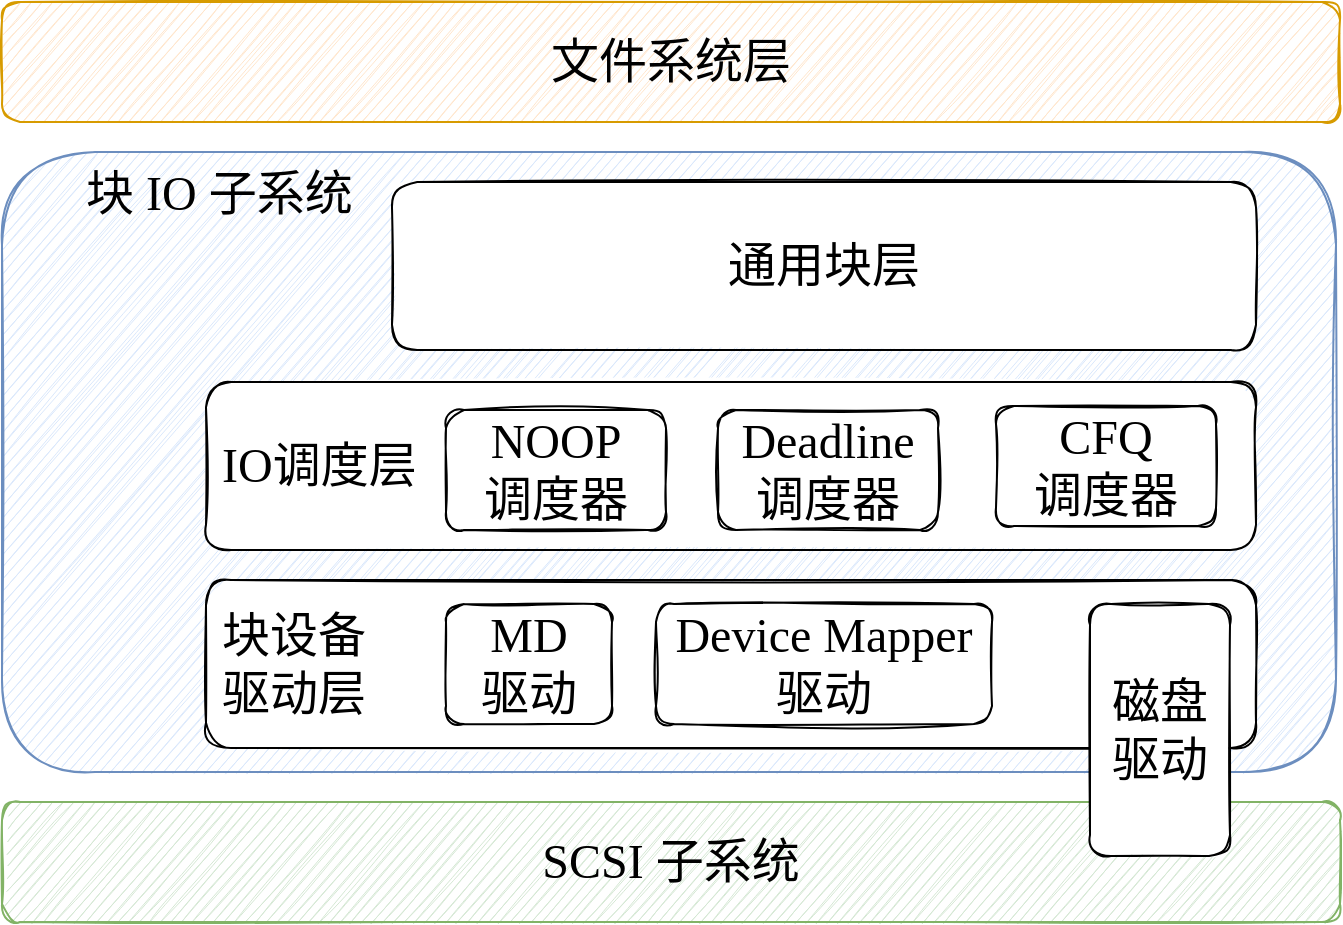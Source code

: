 <mxfile version="17.4.0" type="device" pages="6"><diagram id="a-3FOhIeIuPL3O1pRB58" name="块IO子系统概述"><mxGraphModel dx="1422" dy="762" grid="0" gridSize="10" guides="1" tooltips="1" connect="1" arrows="1" fold="1" page="0" pageScale="1" pageWidth="827" pageHeight="1169" math="0" shadow="0"><root><mxCell id="0"/><mxCell id="1" parent="0"/><mxCell id="Y_0hYMPTzA5I6xZwH_2F-3" value="&lt;blockquote style=&quot;margin: 0 0 0 40px ; border: none ; padding: 0px&quot;&gt;&lt;font style=&quot;font-size: 24px&quot;&gt;块 IO 子系统&lt;/font&gt;&lt;/blockquote&gt;" style="rounded=1;whiteSpace=wrap;html=1;align=left;sketch=1;verticalAlign=top;fontStyle=0;fillColor=#dae8fc;strokeColor=#6c8ebf;fontFamily=Comic Sans MS;" parent="1" vertex="1"><mxGeometry x="155" y="171" width="667" height="310" as="geometry"/></mxCell><mxCell id="Y_0hYMPTzA5I6xZwH_2F-16" value="&lt;font style=&quot;font-size: 24px&quot;&gt;SCSI 子系统&lt;/font&gt;" style="rounded=1;whiteSpace=wrap;html=1;glass=0;shadow=0;sketch=1;fillColor=#d5e8d4;strokeColor=#82b366;fontFamily=Comic Sans MS;" parent="1" vertex="1"><mxGeometry x="155" y="496" width="669" height="60" as="geometry"/></mxCell><mxCell id="Y_0hYMPTzA5I6xZwH_2F-15" value="&lt;font style=&quot;font-size: 24px&quot;&gt;&amp;nbsp;块设备&amp;nbsp; &amp;nbsp; &amp;nbsp; &amp;nbsp; &amp;nbsp; &amp;nbsp; &amp;nbsp; &amp;nbsp; &amp;nbsp; &amp;nbsp; &amp;nbsp; &amp;nbsp; &amp;nbsp; &amp;nbsp; &amp;nbsp; &amp;nbsp; &amp;nbsp; &amp;nbsp; &amp;nbsp; &amp;nbsp; &amp;nbsp; &amp;nbsp; &amp;nbsp;....&lt;br&gt;&amp;nbsp;驱动层&amp;nbsp; &amp;nbsp; &amp;nbsp; &amp;nbsp; &amp;nbsp; &amp;nbsp; &amp;nbsp; &amp;nbsp; &amp;nbsp; &amp;nbsp; &amp;nbsp; &amp;nbsp; &amp;nbsp; &amp;nbsp; &amp;nbsp; &amp;nbsp; &amp;nbsp; &amp;nbsp; &amp;nbsp; &amp;nbsp; &amp;nbsp; &amp;nbsp; &amp;nbsp;&lt;/font&gt;" style="rounded=1;whiteSpace=wrap;html=1;align=left;sketch=1;fontFamily=Comic Sans MS;" parent="1" vertex="1"><mxGeometry x="257" y="385" width="525" height="84" as="geometry"/></mxCell><mxCell id="Y_0hYMPTzA5I6xZwH_2F-13" value="&lt;font style=&quot;font-size: 24px&quot;&gt;&amp;nbsp;IO调度层&lt;/font&gt;" style="rounded=1;whiteSpace=wrap;html=1;align=left;sketch=1;fontFamily=Comic Sans MS;" parent="1" vertex="1"><mxGeometry x="257" y="286" width="525" height="84" as="geometry"/></mxCell><mxCell id="Y_0hYMPTzA5I6xZwH_2F-1" value="&lt;font style=&quot;font-size: 24px&quot;&gt;文件系统层&lt;/font&gt;" style="rounded=1;whiteSpace=wrap;html=1;glass=0;shadow=0;sketch=1;fillColor=#ffe6cc;strokeColor=#d79b00;fontFamily=Comic Sans MS;" parent="1" vertex="1"><mxGeometry x="155" y="96" width="669" height="60" as="geometry"/></mxCell><mxCell id="Y_0hYMPTzA5I6xZwH_2F-4" value="&lt;font style=&quot;font-size: 24px&quot;&gt;通用块层&lt;/font&gt;" style="rounded=1;whiteSpace=wrap;html=1;sketch=1;fontFamily=Comic Sans MS;" parent="1" vertex="1"><mxGeometry x="350" y="186" width="432" height="84" as="geometry"/></mxCell><mxCell id="Y_0hYMPTzA5I6xZwH_2F-5" value="&lt;font style=&quot;font-size: 24px&quot;&gt;NOOP&lt;br&gt;调度器&lt;/font&gt;" style="rounded=1;whiteSpace=wrap;html=1;sketch=1;fontFamily=Comic Sans MS;" parent="1" vertex="1"><mxGeometry x="377" y="300" width="110" height="60" as="geometry"/></mxCell><mxCell id="Y_0hYMPTzA5I6xZwH_2F-6" value="&lt;font style=&quot;font-size: 24px&quot;&gt;Deadline&lt;br&gt;调度器&lt;/font&gt;" style="rounded=1;whiteSpace=wrap;html=1;sketch=1;fontFamily=Comic Sans MS;" parent="1" vertex="1"><mxGeometry x="513" y="300" width="110" height="60" as="geometry"/></mxCell><mxCell id="Y_0hYMPTzA5I6xZwH_2F-7" value="&lt;font style=&quot;font-size: 24px&quot;&gt;CFQ&lt;br&gt;调度器&lt;/font&gt;" style="rounded=1;whiteSpace=wrap;html=1;sketch=1;fontFamily=Comic Sans MS;" parent="1" vertex="1"><mxGeometry x="652" y="298" width="110" height="60" as="geometry"/></mxCell><mxCell id="Y_0hYMPTzA5I6xZwH_2F-9" value="&lt;span style=&quot;font-size: 24px&quot;&gt;MD&lt;br&gt;驱动&lt;/span&gt;" style="rounded=1;whiteSpace=wrap;html=1;sketch=1;fontFamily=Comic Sans MS;" parent="1" vertex="1"><mxGeometry x="377" y="397" width="83" height="60" as="geometry"/></mxCell><mxCell id="Y_0hYMPTzA5I6xZwH_2F-10" value="&lt;span style=&quot;font-size: 24px&quot;&gt;Device Mapper&lt;br&gt;驱动&lt;/span&gt;" style="rounded=1;whiteSpace=wrap;html=1;sketch=1;fontFamily=Comic Sans MS;" parent="1" vertex="1"><mxGeometry x="482" y="397" width="168" height="60" as="geometry"/></mxCell><mxCell id="Y_0hYMPTzA5I6xZwH_2F-11" value="&lt;span style=&quot;font-size: 24px&quot;&gt;磁盘驱动&lt;/span&gt;" style="rounded=1;whiteSpace=wrap;html=1;sketch=1;fontFamily=Comic Sans MS;" parent="1" vertex="1"><mxGeometry x="699" y="397" width="70" height="126" as="geometry"/></mxCell></root></mxGraphModel></diagram><diagram id="95DtvpNUQ9XSdci2A0Yo" name="gendisk"><mxGraphModel dx="1381" dy="526" grid="0" gridSize="10" guides="1" tooltips="1" connect="1" arrows="1" fold="1" page="0" pageScale="1" pageWidth="827" pageHeight="1169" math="0" shadow="0"><root><mxCell id="zE3LVll3SxW0d_uR_gg5-0"/><mxCell id="zE3LVll3SxW0d_uR_gg5-1" parent="zE3LVll3SxW0d_uR_gg5-0"/><mxCell id="zE3LVll3SxW0d_uR_gg5-2" value="磁盘类设备描述符" style="rounded=1;whiteSpace=wrap;html=1;shadow=0;glass=0;sketch=1;fontFamily=Comic Sans MS;fontSize=24;" parent="zE3LVll3SxW0d_uR_gg5-1" vertex="1"><mxGeometry x="-105" y="94" width="223" height="70" as="geometry"/></mxCell><mxCell id="zE3LVll3SxW0d_uR_gg5-3" value="gendisk" style="rounded=1;whiteSpace=wrap;html=1;shadow=0;glass=0;sketch=1;fontFamily=Comic Sans MS;fontSize=24;" parent="zE3LVll3SxW0d_uR_gg5-1" vertex="1"><mxGeometry x="-105" y="264" width="223" height="70" as="geometry"/></mxCell><mxCell id="zE3LVll3SxW0d_uR_gg5-4" value="request_queue" style="rounded=1;whiteSpace=wrap;html=1;shadow=0;glass=0;sketch=1;fontFamily=Comic Sans MS;fontSize=24;" parent="zE3LVll3SxW0d_uR_gg5-1" vertex="1"><mxGeometry x="375" y="179" width="223" height="70" as="geometry"/></mxCell><mxCell id="zE3LVll3SxW0d_uR_gg5-5" value="" style="endArrow=classic;html=1;rounded=0;sketch=1;fontFamily=Comic Sans MS;fontSize=24;entryX=0.75;entryY=1;entryDx=0;entryDy=0;exitX=0.75;exitY=0;exitDx=0;exitDy=0;" parent="zE3LVll3SxW0d_uR_gg5-1" source="zE3LVll3SxW0d_uR_gg5-3" target="zE3LVll3SxW0d_uR_gg5-2" edge="1"><mxGeometry width="50" height="50" relative="1" as="geometry"><mxPoint x="-162" y="248" as="sourcePoint"/><mxPoint x="-112" y="198" as="targetPoint"/></mxGeometry></mxCell><mxCell id="zE3LVll3SxW0d_uR_gg5-6" value="private_data" style="edgeLabel;html=1;align=center;verticalAlign=middle;resizable=0;points=[];fontSize=24;fontFamily=Comic Sans MS;" parent="zE3LVll3SxW0d_uR_gg5-5" vertex="1" connectable="0"><mxGeometry x="-0.204" y="1" relative="1" as="geometry"><mxPoint x="4" y="-10" as="offset"/></mxGeometry></mxCell><mxCell id="zE3LVll3SxW0d_uR_gg5-7" value="" style="endArrow=classic;html=1;rounded=0;sketch=1;fontFamily=Comic Sans MS;fontSize=24;entryX=0.25;entryY=0;entryDx=0;entryDy=0;exitX=0.25;exitY=1;exitDx=0;exitDy=0;" parent="zE3LVll3SxW0d_uR_gg5-1" source="zE3LVll3SxW0d_uR_gg5-2" target="zE3LVll3SxW0d_uR_gg5-3" edge="1"><mxGeometry width="50" height="50" relative="1" as="geometry"><mxPoint x="-205" y="264" as="sourcePoint"/><mxPoint x="-155" y="214" as="targetPoint"/></mxGeometry></mxCell><mxCell id="zE3LVll3SxW0d_uR_gg5-8" value="disk" style="edgeLabel;html=1;align=center;verticalAlign=middle;resizable=0;points=[];fontSize=24;fontFamily=Comic Sans MS;" parent="zE3LVll3SxW0d_uR_gg5-7" vertex="1" connectable="0"><mxGeometry x="-0.227" y="3" relative="1" as="geometry"><mxPoint as="offset"/></mxGeometry></mxCell><mxCell id="zE3LVll3SxW0d_uR_gg5-12" value="" style="endArrow=classic;html=1;rounded=0;sketch=1;fontFamily=Comic Sans MS;fontSize=24;entryX=0;entryY=0.25;entryDx=0;entryDy=0;exitX=1;exitY=0.5;exitDx=0;exitDy=0;" parent="zE3LVll3SxW0d_uR_gg5-1" source="zE3LVll3SxW0d_uR_gg5-2" target="zE3LVll3SxW0d_uR_gg5-4" edge="1"><mxGeometry width="50" height="50" relative="1" as="geometry"><mxPoint x="175" y="274" as="sourcePoint"/><mxPoint x="225" y="224" as="targetPoint"/></mxGeometry></mxCell><mxCell id="zE3LVll3SxW0d_uR_gg5-13" value="request_queue" style="edgeLabel;html=1;align=center;verticalAlign=middle;resizable=0;points=[];fontSize=24;fontFamily=Comic Sans MS;" parent="zE3LVll3SxW0d_uR_gg5-12" vertex="1" connectable="0"><mxGeometry x="-0.127" relative="1" as="geometry"><mxPoint as="offset"/></mxGeometry></mxCell><mxCell id="zE3LVll3SxW0d_uR_gg5-14" value="" style="endArrow=classic;html=1;rounded=0;sketch=1;fontFamily=Comic Sans MS;fontSize=24;entryX=0;entryY=0.75;entryDx=0;entryDy=0;exitX=1;exitY=0.5;exitDx=0;exitDy=0;" parent="zE3LVll3SxW0d_uR_gg5-1" source="zE3LVll3SxW0d_uR_gg5-3" target="zE3LVll3SxW0d_uR_gg5-4" edge="1"><mxGeometry width="50" height="50" relative="1" as="geometry"><mxPoint x="335" y="361" as="sourcePoint"/><mxPoint x="385" y="311" as="targetPoint"/></mxGeometry></mxCell><mxCell id="zE3LVll3SxW0d_uR_gg5-15" value="queue" style="edgeLabel;html=1;align=center;verticalAlign=middle;resizable=0;points=[];fontSize=24;fontFamily=Comic Sans MS;" parent="zE3LVll3SxW0d_uR_gg5-14" vertex="1" connectable="0"><mxGeometry x="-0.094" y="-2" relative="1" as="geometry"><mxPoint as="offset"/></mxGeometry></mxCell></root></mxGraphModel></diagram><diagram id="8QY-vaNNYZQ6Epz3Q55B" name="bio"><mxGraphModel dx="1438" dy="978" grid="0" gridSize="10" guides="1" tooltips="1" connect="1" arrows="1" fold="1" page="0" pageScale="1" pageWidth="827" pageHeight="1169" math="0" shadow="0"><root><mxCell id="dnQwWMtqKavVFEuq_uCC-0"/><mxCell id="dnQwWMtqKavVFEuq_uCC-1" parent="dnQwWMtqKavVFEuq_uCC-0"/><mxCell id="dnQwWMtqKavVFEuq_uCC-4" value="" style="rounded=1;whiteSpace=wrap;html=1;shadow=0;glass=0;sketch=1;fontFamily=Comic Sans MS;fontSize=24;fillColor=#ffe6cc;strokeColor=#d79b00;" parent="dnQwWMtqKavVFEuq_uCC-1" vertex="1"><mxGeometry x="-33" y="-8" width="34" height="60" as="geometry"/></mxCell><mxCell id="dnQwWMtqKavVFEuq_uCC-5" value="bio_vec" style="rounded=0;whiteSpace=wrap;html=1;shadow=0;glass=0;sketch=1;fontFamily=Comic Sans MS;fontSize=24;" parent="dnQwWMtqKavVFEuq_uCC-1" vertex="1"><mxGeometry x="34" y="220" width="142" height="47" as="geometry"/></mxCell><mxCell id="dnQwWMtqKavVFEuq_uCC-6" value="..." style="rounded=0;whiteSpace=wrap;html=1;shadow=0;glass=0;sketch=1;fontFamily=Comic Sans MS;fontSize=24;" parent="dnQwWMtqKavVFEuq_uCC-1" vertex="1"><mxGeometry x="34" y="267" width="142" height="47" as="geometry"/></mxCell><mxCell id="dnQwWMtqKavVFEuq_uCC-7" value="bio_vec" style="rounded=0;whiteSpace=wrap;html=1;shadow=0;glass=0;sketch=1;fontFamily=Comic Sans MS;fontSize=24;" parent="dnQwWMtqKavVFEuq_uCC-1" vertex="1"><mxGeometry x="34" y="314" width="142" height="47" as="geometry"/></mxCell><mxCell id="dnQwWMtqKavVFEuq_uCC-8" value="..." style="rounded=0;whiteSpace=wrap;html=1;shadow=0;glass=0;sketch=1;fontFamily=Comic Sans MS;fontSize=24;" parent="dnQwWMtqKavVFEuq_uCC-1" vertex="1"><mxGeometry x="34" y="361" width="142" height="47" as="geometry"/></mxCell><mxCell id="dnQwWMtqKavVFEuq_uCC-9" value="bio_vec" style="rounded=0;whiteSpace=wrap;html=1;shadow=0;glass=0;sketch=1;fontFamily=Comic Sans MS;fontSize=24;" parent="dnQwWMtqKavVFEuq_uCC-1" vertex="1"><mxGeometry x="34" y="408" width="142" height="47" as="geometry"/></mxCell><mxCell id="dnQwWMtqKavVFEuq_uCC-10" value="page" style="rounded=0;whiteSpace=wrap;html=1;shadow=0;glass=0;sketch=1;fontFamily=Comic Sans MS;fontSize=24;align=center;horizontal=1;verticalAlign=top;" parent="dnQwWMtqKavVFEuq_uCC-1" vertex="1"><mxGeometry x="423" y="148" width="120" height="156" as="geometry"/></mxCell><mxCell id="dnQwWMtqKavVFEuq_uCC-11" value="..." style="rounded=0;whiteSpace=wrap;html=1;shadow=0;glass=0;sketch=1;fontFamily=Comic Sans MS;fontSize=24;align=center;horizontal=1;verticalAlign=top;" parent="dnQwWMtqKavVFEuq_uCC-1" vertex="1"><mxGeometry x="423" y="304" width="120" height="156" as="geometry"/></mxCell><mxCell id="dnQwWMtqKavVFEuq_uCC-13" value="..." style="rounded=0;whiteSpace=wrap;html=1;shadow=0;glass=0;sketch=1;fontFamily=Comic Sans MS;fontSize=24;align=center;horizontal=1;verticalAlign=top;" parent="dnQwWMtqKavVFEuq_uCC-1" vertex="1"><mxGeometry x="423" y="-8" width="120" height="156" as="geometry"/></mxCell><mxCell id="dnQwWMtqKavVFEuq_uCC-14" value="" style="endArrow=classic;html=1;rounded=0;sketch=1;fontFamily=Comic Sans MS;fontSize=24;exitX=1;exitY=0.25;exitDx=0;exitDy=0;entryX=0;entryY=0;entryDx=0;entryDy=0;edgeStyle=orthogonalEdgeStyle;curved=1;" parent="dnQwWMtqKavVFEuq_uCC-1" source="dnQwWMtqKavVFEuq_uCC-7" target="dnQwWMtqKavVFEuq_uCC-10" edge="1"><mxGeometry width="50" height="50" relative="1" as="geometry"><mxPoint x="244" y="281" as="sourcePoint"/><mxPoint x="294" y="231" as="targetPoint"/><Array as="points"><mxPoint x="257" y="326"/><mxPoint x="257" y="148"/></Array></mxGeometry></mxCell><mxCell id="dnQwWMtqKavVFEuq_uCC-16" value="bv_page" style="edgeLabel;html=1;align=center;verticalAlign=middle;resizable=0;points=[];fontSize=24;fontFamily=Comic Sans MS;" parent="dnQwWMtqKavVFEuq_uCC-14" vertex="1" connectable="0"><mxGeometry x="0.098" y="-3" relative="1" as="geometry"><mxPoint as="offset"/></mxGeometry></mxCell><mxCell id="dnQwWMtqKavVFEuq_uCC-15" value="" style="endArrow=classic;html=1;rounded=0;sketch=1;fontFamily=Comic Sans MS;fontSize=24;exitX=1;exitY=0.5;exitDx=0;exitDy=0;entryX=0;entryY=0.5;entryDx=0;entryDy=0;edgeStyle=orthogonalEdgeStyle;curved=1;" parent="dnQwWMtqKavVFEuq_uCC-1" source="dnQwWMtqKavVFEuq_uCC-7" target="dnQwWMtqKavVFEuq_uCC-10" edge="1"><mxGeometry width="50" height="50" relative="1" as="geometry"><mxPoint x="186" y="335.75" as="sourcePoint"/><mxPoint x="433" y="158" as="targetPoint"/><Array as="points"><mxPoint x="176" y="336"/><mxPoint x="310" y="336"/><mxPoint x="310" y="226"/></Array></mxGeometry></mxCell><mxCell id="dnQwWMtqKavVFEuq_uCC-17" value="bv_offset" style="edgeLabel;html=1;align=center;verticalAlign=middle;resizable=0;points=[];fontSize=24;fontFamily=Comic Sans MS;" parent="dnQwWMtqKavVFEuq_uCC-15" vertex="1" connectable="0"><mxGeometry x="-0.03" y="1" relative="1" as="geometry"><mxPoint x="6" y="-3" as="offset"/></mxGeometry></mxCell><mxCell id="dnQwWMtqKavVFEuq_uCC-18" value="bv_len" style="rounded=0;whiteSpace=wrap;html=1;shadow=0;glass=0;sketch=1;fontFamily=Comic Sans MS;fontSize=24;fillColor=#ffe6cc;strokeColor=#d79b00;" parent="dnQwWMtqKavVFEuq_uCC-1" vertex="1"><mxGeometry x="423" y="226" width="120" height="44" as="geometry"/></mxCell><mxCell id="dnQwWMtqKavVFEuq_uCC-19" value="bio" style="rounded=1;whiteSpace=wrap;html=1;shadow=0;glass=0;sketch=1;fontFamily=Comic Sans MS;fontSize=24;" parent="dnQwWMtqKavVFEuq_uCC-1" vertex="1"><mxGeometry x="-296" y="223" width="142" height="47" as="geometry"/></mxCell><mxCell id="dnQwWMtqKavVFEuq_uCC-20" value="" style="endArrow=classic;html=1;rounded=0;sketch=1;fontFamily=Comic Sans MS;fontSize=24;entryX=0;entryY=0;entryDx=0;entryDy=0;exitX=1;exitY=0.25;exitDx=0;exitDy=0;edgeStyle=orthogonalEdgeStyle;curved=1;" parent="dnQwWMtqKavVFEuq_uCC-1" source="dnQwWMtqKavVFEuq_uCC-19" target="dnQwWMtqKavVFEuq_uCC-5" edge="1"><mxGeometry width="50" height="50" relative="1" as="geometry"><mxPoint x="-97" y="371" as="sourcePoint"/><mxPoint x="-47" y="321" as="targetPoint"/><Array as="points"><mxPoint x="-60" y="235"/><mxPoint x="-60" y="201"/><mxPoint x="34" y="201"/></Array></mxGeometry></mxCell><mxCell id="dnQwWMtqKavVFEuq_uCC-21" value="bi_io_vec" style="edgeLabel;html=1;align=center;verticalAlign=middle;resizable=0;points=[];fontSize=24;fontFamily=Comic Sans MS;" parent="dnQwWMtqKavVFEuq_uCC-20" vertex="1" connectable="0"><mxGeometry x="0.293" y="5" relative="1" as="geometry"><mxPoint x="-24" as="offset"/></mxGeometry></mxCell><mxCell id="dnQwWMtqKavVFEuq_uCC-23" value="" style="shape=curlyBracket;whiteSpace=wrap;html=1;rounded=1;shadow=0;glass=0;sketch=1;fontFamily=Comic Sans MS;fontSize=24;" parent="dnQwWMtqKavVFEuq_uCC-1" vertex="1"><mxGeometry x="-27" y="220" width="57" height="233" as="geometry"/></mxCell><mxCell id="dnQwWMtqKavVFEuq_uCC-26" value="" style="endArrow=classic;html=1;rounded=0;sketch=1;fontFamily=Comic Sans MS;fontSize=24;entryX=0.1;entryY=0.5;entryDx=0;entryDy=0;entryPerimeter=0;exitX=1;exitY=1;exitDx=0;exitDy=0;edgeStyle=orthogonalEdgeStyle;curved=1;" parent="dnQwWMtqKavVFEuq_uCC-1" source="dnQwWMtqKavVFEuq_uCC-19" target="dnQwWMtqKavVFEuq_uCC-23" edge="1"><mxGeometry width="50" height="50" relative="1" as="geometry"><mxPoint x="-210" y="382" as="sourcePoint"/><mxPoint x="-160" y="332" as="targetPoint"/></mxGeometry></mxCell><mxCell id="dnQwWMtqKavVFEuq_uCC-27" value="bi_vcnt" style="edgeLabel;html=1;align=center;verticalAlign=middle;resizable=0;points=[];fontSize=24;fontFamily=Comic Sans MS;" parent="dnQwWMtqKavVFEuq_uCC-26" vertex="1" connectable="0"><mxGeometry x="-0.162" y="-1" relative="1" as="geometry"><mxPoint x="38" y="-15" as="offset"/></mxGeometry></mxCell><mxCell id="dnQwWMtqKavVFEuq_uCC-36" value="" style="endArrow=classic;html=1;rounded=0;sketch=1;fontFamily=Comic Sans MS;fontSize=24;entryX=0;entryY=0;entryDx=0;entryDy=0;exitX=1;exitY=0.5;exitDx=0;exitDy=0;" parent="dnQwWMtqKavVFEuq_uCC-1" source="dnQwWMtqKavVFEuq_uCC-19" target="dnQwWMtqKavVFEuq_uCC-7" edge="1"><mxGeometry width="50" height="50" relative="1" as="geometry"><mxPoint x="-218" y="443" as="sourcePoint"/><mxPoint x="-168" y="393" as="targetPoint"/></mxGeometry></mxCell><mxCell id="dnQwWMtqKavVFEuq_uCC-37" value="bi_idx" style="edgeLabel;html=1;align=center;verticalAlign=middle;resizable=0;points=[];fontSize=24;fontFamily=Comic Sans MS;" parent="dnQwWMtqKavVFEuq_uCC-36" vertex="1" connectable="0"><mxGeometry x="-0.27" y="1" relative="1" as="geometry"><mxPoint x="28" y="-1" as="offset"/></mxGeometry></mxCell><mxCell id="dnQwWMtqKavVFEuq_uCC-38" value="" style="rounded=1;whiteSpace=wrap;html=1;shadow=0;glass=0;sketch=1;fontFamily=Comic Sans MS;fontSize=24;fillColor=#ffe6cc;strokeColor=#d79b00;" parent="dnQwWMtqKavVFEuq_uCC-1" vertex="1"><mxGeometry y="-8" width="34" height="60" as="geometry"/></mxCell><mxCell id="dnQwWMtqKavVFEuq_uCC-39" value="" style="rounded=1;whiteSpace=wrap;html=1;shadow=0;glass=0;sketch=1;fontFamily=Comic Sans MS;fontSize=24;fillColor=#ffe6cc;strokeColor=#d79b00;" parent="dnQwWMtqKavVFEuq_uCC-1" vertex="1"><mxGeometry x="34" y="-8" width="34" height="60" as="geometry"/></mxCell><mxCell id="dnQwWMtqKavVFEuq_uCC-40" value="" style="rounded=1;whiteSpace=wrap;html=1;shadow=0;glass=0;sketch=1;fontFamily=Comic Sans MS;fontSize=24;fillColor=#ffe6cc;strokeColor=#d79b00;" parent="dnQwWMtqKavVFEuq_uCC-1" vertex="1"><mxGeometry x="67" y="-8" width="34" height="60" as="geometry"/></mxCell><mxCell id="dnQwWMtqKavVFEuq_uCC-46" value="" style="rounded=1;whiteSpace=wrap;html=1;shadow=0;glass=0;sketch=1;fontFamily=Comic Sans MS;fontSize=24;fillColor=#ffe6cc;strokeColor=#d79b00;" parent="dnQwWMtqKavVFEuq_uCC-1" vertex="1"><mxGeometry x="101" y="-8" width="34" height="60" as="geometry"/></mxCell><mxCell id="dnQwWMtqKavVFEuq_uCC-47" value="..." style="rounded=1;whiteSpace=wrap;html=1;shadow=0;glass=0;sketch=1;fontFamily=Comic Sans MS;fontSize=24;" parent="dnQwWMtqKavVFEuq_uCC-1" vertex="1"><mxGeometry x="134" y="-8" width="34" height="60" as="geometry"/></mxCell><mxCell id="dnQwWMtqKavVFEuq_uCC-48" value="" style="rounded=1;whiteSpace=wrap;html=1;shadow=0;glass=0;sketch=1;fontFamily=Comic Sans MS;fontSize=24;" parent="dnQwWMtqKavVFEuq_uCC-1" vertex="1"><mxGeometry x="168" y="-8" width="34" height="60" as="geometry"/></mxCell><mxCell id="dnQwWMtqKavVFEuq_uCC-49" value="" style="rounded=1;whiteSpace=wrap;html=1;shadow=0;glass=0;sketch=1;fontFamily=Comic Sans MS;fontSize=24;" parent="dnQwWMtqKavVFEuq_uCC-1" vertex="1"><mxGeometry x="201" y="-8" width="34" height="60" as="geometry"/></mxCell><mxCell id="dnQwWMtqKavVFEuq_uCC-50" value="" style="rounded=1;whiteSpace=wrap;html=1;shadow=0;glass=0;sketch=1;fontFamily=Comic Sans MS;fontSize=24;" parent="dnQwWMtqKavVFEuq_uCC-1" vertex="1"><mxGeometry x="-167" y="-8" width="34" height="60" as="geometry"/></mxCell><mxCell id="dnQwWMtqKavVFEuq_uCC-51" value="..." style="rounded=1;whiteSpace=wrap;html=1;shadow=0;glass=0;sketch=1;fontFamily=Comic Sans MS;fontSize=24;" parent="dnQwWMtqKavVFEuq_uCC-1" vertex="1"><mxGeometry x="-134" y="-8" width="34" height="60" as="geometry"/></mxCell><mxCell id="dnQwWMtqKavVFEuq_uCC-52" value="" style="rounded=1;whiteSpace=wrap;html=1;shadow=0;glass=0;sketch=1;fontFamily=Comic Sans MS;fontSize=24;fillColor=#ffe6cc;strokeColor=#d79b00;" parent="dnQwWMtqKavVFEuq_uCC-1" vertex="1"><mxGeometry x="-100" y="-8" width="34" height="60" as="geometry"/></mxCell><mxCell id="dnQwWMtqKavVFEuq_uCC-53" value="" style="rounded=1;whiteSpace=wrap;html=1;shadow=0;glass=0;sketch=1;fontFamily=Comic Sans MS;fontSize=24;fillColor=#ffe6cc;strokeColor=#d79b00;" parent="dnQwWMtqKavVFEuq_uCC-1" vertex="1"><mxGeometry x="-67" y="-8" width="34" height="60" as="geometry"/></mxCell><mxCell id="dnQwWMtqKavVFEuq_uCC-54" value="扇区" style="text;html=1;align=center;verticalAlign=middle;resizable=0;points=[];autosize=1;strokeColor=none;fillColor=none;fontSize=24;fontFamily=Comic Sans MS;" parent="dnQwWMtqKavVFEuq_uCC-1" vertex="1"><mxGeometry x="-255" y="1" width="58" height="33" as="geometry"/></mxCell><mxCell id="dnQwWMtqKavVFEuq_uCC-55" value="" style="shape=curlyBracket;whiteSpace=wrap;html=1;rounded=1;shadow=0;glass=0;sketch=1;fontFamily=Comic Sans MS;fontSize=24;direction=north;" parent="dnQwWMtqKavVFEuq_uCC-1" vertex="1"><mxGeometry x="-98" y="56" width="232" height="20" as="geometry"/></mxCell><mxCell id="dnQwWMtqKavVFEuq_uCC-56" value="" style="endArrow=classic;html=1;rounded=0;sketch=1;fontFamily=Comic Sans MS;fontSize=24;exitX=0.5;exitY=0;exitDx=0;exitDy=0;entryX=0;entryY=1;entryDx=0;entryDy=0;" parent="dnQwWMtqKavVFEuq_uCC-1" source="dnQwWMtqKavVFEuq_uCC-19" target="dnQwWMtqKavVFEuq_uCC-52" edge="1"><mxGeometry width="50" height="50" relative="1" as="geometry"><mxPoint x="-187" y="166" as="sourcePoint"/><mxPoint x="-137" y="116" as="targetPoint"/></mxGeometry></mxCell><mxCell id="dnQwWMtqKavVFEuq_uCC-57" value="bi_sector" style="edgeLabel;html=1;align=center;verticalAlign=middle;resizable=0;points=[];fontSize=24;fontFamily=Comic Sans MS;" parent="dnQwWMtqKavVFEuq_uCC-56" vertex="1" connectable="0"><mxGeometry x="0.257" y="-2" relative="1" as="geometry"><mxPoint as="offset"/></mxGeometry></mxCell><mxCell id="dnQwWMtqKavVFEuq_uCC-58" value="" style="endArrow=classic;html=1;rounded=0;sketch=1;fontFamily=Comic Sans MS;fontSize=24;curved=1;entryX=0.1;entryY=0.5;entryDx=0;entryDy=0;entryPerimeter=0;exitX=0.75;exitY=0;exitDx=0;exitDy=0;" parent="dnQwWMtqKavVFEuq_uCC-1" source="dnQwWMtqKavVFEuq_uCC-19" target="dnQwWMtqKavVFEuq_uCC-55" edge="1"><mxGeometry width="50" height="50" relative="1" as="geometry"><mxPoint x="103" y="179" as="sourcePoint"/><mxPoint x="153" y="129" as="targetPoint"/></mxGeometry></mxCell><mxCell id="dnQwWMtqKavVFEuq_uCC-59" value="bi_size" style="edgeLabel;html=1;align=center;verticalAlign=middle;resizable=0;points=[];fontSize=24;fontFamily=Comic Sans MS;" parent="dnQwWMtqKavVFEuq_uCC-58" vertex="1" connectable="0"><mxGeometry x="0.175" y="-3" relative="1" as="geometry"><mxPoint as="offset"/></mxGeometry></mxCell></root></mxGraphModel></diagram><diagram name="sysfs" id="0Ievo7la1SGBEjegt32g"><mxGraphModel dx="1438" dy="978" grid="0" gridSize="10" guides="1" tooltips="1" connect="1" arrows="1" fold="1" page="0" pageScale="1" pageWidth="827" pageHeight="1169" math="0" shadow="0"><root><mxCell id="0"/><mxCell id="1" parent="0"/><mxCell id="7" value="gendisk" style="rounded=0;whiteSpace=wrap;html=1;shadow=0;glass=0;sketch=1;fontFamily=Comic Sans MS;fontSize=24;verticalAlign=top;" parent="1" vertex="1"><mxGeometry x="-4" y="162" width="299" height="231" as="geometry"/></mxCell><mxCell id="a4-KG0dNuKvKWpRW9ood-40" value="hd_struct" style="rounded=0;whiteSpace=wrap;html=1;shadow=0;glass=0;sketch=1;fontFamily=Comic Sans MS;fontSize=24;verticalAlign=top;" parent="1" vertex="1"><mxGeometry x="33" y="217" width="225" height="146" as="geometry"/></mxCell><mxCell id="a4-KG0dNuKvKWpRW9ood-41" value="device" style="rounded=0;whiteSpace=wrap;html=1;shadow=0;glass=0;sketch=1;fontFamily=Comic Sans MS;fontSize=24;verticalAlign=middle;" parent="1" vertex="1"><mxGeometry x="58" y="282" width="175" height="52" as="geometry"/></mxCell><mxCell id="a4-KG0dNuKvKWpRW9ood-42" value="scsi_device" style="rounded=0;whiteSpace=wrap;html=1;shadow=0;glass=0;sketch=1;fontFamily=Comic Sans MS;fontSize=24;verticalAlign=top;" parent="1" vertex="1"><mxGeometry x="17.5" y="-95" width="256" height="196" as="geometry"/></mxCell><mxCell id="a4-KG0dNuKvKWpRW9ood-44" value="device&lt;br&gt;(sdev_gendev)" style="rounded=0;whiteSpace=wrap;html=1;shadow=0;glass=0;sketch=1;fontFamily=Comic Sans MS;fontSize=24;verticalAlign=middle;" parent="1" vertex="1"><mxGeometry x="58" y="-25" width="175" height="88" as="geometry"/></mxCell><mxCell id="MKX4PJLznjGqgHxr35bJ-7" value="" style="endArrow=classic;html=1;rounded=0;sketch=1;fontFamily=Comic Sans MS;fontSize=24;entryX=1;entryY=0.75;entryDx=0;entryDy=0;exitX=1;exitY=0.25;exitDx=0;exitDy=0;edgeStyle=orthogonalEdgeStyle;" parent="1" source="a4-KG0dNuKvKWpRW9ood-41" target="a4-KG0dNuKvKWpRW9ood-44" edge="1"><mxGeometry width="50" height="50" relative="1" as="geometry"><mxPoint x="-154" y="246.5" as="sourcePoint"/><mxPoint x="34" y="314" as="targetPoint"/><Array as="points"><mxPoint x="390" y="295"/><mxPoint x="390" y="41"/></Array></mxGeometry></mxCell><mxCell id="MKX4PJLznjGqgHxr35bJ-8" value="parent" style="edgeLabel;html=1;align=center;verticalAlign=middle;resizable=0;points=[];fontSize=24;fontFamily=Comic Sans MS;" parent="MKX4PJLznjGqgHxr35bJ-7" vertex="1" connectable="0"><mxGeometry x="-0.27" y="1" relative="1" as="geometry"><mxPoint x="3" y="-10" as="offset"/></mxGeometry></mxCell><mxCell id="MKX4PJLznjGqgHxr35bJ-11" value="" style="endArrow=classic;html=1;rounded=0;sketch=1;fontFamily=Comic Sans MS;fontSize=24;exitX=1;exitY=0.25;exitDx=0;exitDy=0;edgeStyle=orthogonalEdgeStyle;" parent="1" source="a4-KG0dNuKvKWpRW9ood-44" edge="1"><mxGeometry width="50" height="50" relative="1" as="geometry"><mxPoint x="243" y="318" as="sourcePoint"/><mxPoint x="390" y="-143" as="targetPoint"/></mxGeometry></mxCell><mxCell id="MKX4PJLznjGqgHxr35bJ-12" value="parent" style="edgeLabel;html=1;align=center;verticalAlign=middle;resizable=0;points=[];fontSize=24;fontFamily=Comic Sans MS;" parent="MKX4PJLznjGqgHxr35bJ-11" vertex="1" connectable="0"><mxGeometry x="-0.27" y="1" relative="1" as="geometry"><mxPoint x="3" y="-10" as="offset"/></mxGeometry></mxCell><mxCell id="yMytWR-j7On9ntVnqODX-7" value="" style="endArrow=classic;html=1;rounded=0;sketch=1;fontFamily=Comic Sans MS;fontSize=24;exitX=0;exitY=0.5;exitDx=0;exitDy=0;" parent="1" source="a4-KG0dNuKvKWpRW9ood-41" edge="1"><mxGeometry width="50" height="50" relative="1" as="geometry"><mxPoint x="243" y="318" as="sourcePoint"/><mxPoint x="-133" y="308" as="targetPoint"/></mxGeometry></mxCell><mxCell id="yMytWR-j7On9ntVnqODX-8" value="class" style="edgeLabel;html=1;align=center;verticalAlign=middle;resizable=0;points=[];fontSize=24;fontFamily=Comic Sans MS;" parent="yMytWR-j7On9ntVnqODX-7" vertex="1" connectable="0"><mxGeometry x="-0.27" y="1" relative="1" as="geometry"><mxPoint x="-42" y="-6" as="offset"/></mxGeometry></mxCell><mxCell id="yMytWR-j7On9ntVnqODX-9" value="block_class" style="edgeLabel;html=1;align=center;verticalAlign=middle;resizable=0;points=[];fontSize=24;fontFamily=Comic Sans MS;" parent="1" vertex="1" connectable="0"><mxGeometry x="-204" y="303" as="geometry"/></mxCell><mxCell id="yMytWR-j7On9ntVnqODX-10" value="" style="endArrow=cross;html=1;rounded=0;sketch=1;fontFamily=Comic Sans MS;fontSize=24;exitX=0;exitY=0.5;exitDx=0;exitDy=0;startArrow=baseDash;startFill=0;endFill=0;" parent="1" source="a4-KG0dNuKvKWpRW9ood-44" edge="1"><mxGeometry width="50" height="50" relative="1" as="geometry"><mxPoint x="68" y="318" as="sourcePoint"/><mxPoint x="-135" y="19" as="targetPoint"/></mxGeometry></mxCell><mxCell id="yMytWR-j7On9ntVnqODX-11" value="class" style="edgeLabel;html=1;align=center;verticalAlign=middle;resizable=0;points=[];fontSize=24;fontFamily=Comic Sans MS;" parent="yMytWR-j7On9ntVnqODX-10" vertex="1" connectable="0"><mxGeometry x="-0.27" y="1" relative="1" as="geometry"><mxPoint x="-42" y="-6" as="offset"/></mxGeometry></mxCell><mxCell id="7JKhzF5khd6eTdkxCP9o-7" value="hd_struct" style="rounded=0;whiteSpace=wrap;html=1;shadow=0;glass=0;sketch=1;fontFamily=Comic Sans MS;fontSize=24;verticalAlign=top;" parent="1" vertex="1"><mxGeometry x="17.5" y="501" width="256" height="196" as="geometry"/></mxCell><mxCell id="7JKhzF5khd6eTdkxCP9o-8" value="device" style="rounded=0;whiteSpace=wrap;html=1;shadow=0;glass=0;sketch=1;fontFamily=Comic Sans MS;fontSize=24;verticalAlign=middle;" parent="1" vertex="1"><mxGeometry x="58" y="571" width="175" height="88" as="geometry"/></mxCell><mxCell id="7JKhzF5khd6eTdkxCP9o-9" value="" style="endArrow=classic;html=1;rounded=0;sketch=1;fontFamily=Comic Sans MS;fontSize=24;entryX=1;entryY=0.75;entryDx=0;entryDy=0;exitX=1;exitY=0.5;exitDx=0;exitDy=0;edgeStyle=orthogonalEdgeStyle;" parent="1" source="7JKhzF5khd6eTdkxCP9o-8" target="a4-KG0dNuKvKWpRW9ood-41" edge="1"><mxGeometry width="50" height="50" relative="1" as="geometry"><mxPoint x="243" y="318" as="sourcePoint"/><mxPoint x="243" y="51" as="targetPoint"/><Array as="points"><mxPoint x="391" y="615"/><mxPoint x="391" y="321"/></Array></mxGeometry></mxCell><mxCell id="7JKhzF5khd6eTdkxCP9o-10" value="parent" style="edgeLabel;html=1;align=center;verticalAlign=middle;resizable=0;points=[];fontSize=24;fontFamily=Comic Sans MS;" parent="7JKhzF5khd6eTdkxCP9o-9" vertex="1" connectable="0"><mxGeometry x="-0.27" y="1" relative="1" as="geometry"><mxPoint x="3" y="-10" as="offset"/></mxGeometry></mxCell><mxCell id="7JKhzF5khd6eTdkxCP9o-11" value="" style="endArrow=classic;html=1;rounded=0;sketch=1;fontFamily=Comic Sans MS;fontSize=24;exitX=0;exitY=0.5;exitDx=0;exitDy=0;" parent="1" source="7JKhzF5khd6eTdkxCP9o-8" edge="1"><mxGeometry width="50" height="50" relative="1" as="geometry"><mxPoint x="68" y="318" as="sourcePoint"/><mxPoint x="-133" y="318" as="targetPoint"/></mxGeometry></mxCell><mxCell id="7JKhzF5khd6eTdkxCP9o-12" value="class" style="edgeLabel;html=1;align=center;verticalAlign=middle;resizable=0;points=[];fontSize=24;fontFamily=Comic Sans MS;" parent="7JKhzF5khd6eTdkxCP9o-11" vertex="1" connectable="0"><mxGeometry x="-0.27" y="1" relative="1" as="geometry"><mxPoint x="-42" y="-6" as="offset"/></mxGeometry></mxCell></root></mxGraphModel></diagram><diagram id="bsB_QXNrnKOqujzyQ74l" name="Page-5"><mxGraphModel dx="1221" dy="680" grid="0" gridSize="10" guides="1" tooltips="1" connect="1" arrows="1" fold="1" page="0" pageScale="1" pageWidth="827" pageHeight="1169" math="0" shadow="0"><root><mxCell id="0"/><mxCell id="1" parent="0"/><mxCell id="AOSV4H7s-FuJCZOB7Ana-1" value="&lt;font face=&quot;Comic Sans MS&quot; style=&quot;font-size: 24px&quot;&gt;Application&lt;/font&gt;" style="rounded=1;whiteSpace=wrap;html=1;shadow=0;sketch=1;glass=0;fillColor=#dae8fc;strokeColor=#6c8ebf;" vertex="1" parent="1"><mxGeometry x="49" y="45" width="680" height="60" as="geometry"/></mxCell><mxCell id="t0fIMEU9Pu5RldvJtH0T-2" value="&lt;font face=&quot;Comic Sans MS&quot; style=&quot;font-size: 24px&quot;&gt;Page Cache&lt;/font&gt;" style="rounded=1;whiteSpace=wrap;html=1;shadow=0;sketch=1;glass=0;fillColor=#e1d5e7;strokeColor=#9673a6;" vertex="1" parent="1"><mxGeometry x="49" y="153" width="295" height="60" as="geometry"/></mxCell><mxCell id="t0fIMEU9Pu5RldvJtH0T-3" value="&lt;font face=&quot;Comic Sans MS&quot; style=&quot;font-size: 24px&quot;&gt;Plug List&lt;/font&gt;" style="rounded=1;whiteSpace=wrap;html=1;shadow=0;sketch=1;glass=0;fillColor=#f8cecc;strokeColor=#b85450;" vertex="1" parent="1"><mxGeometry x="49" y="261" width="454" height="60" as="geometry"/></mxCell><mxCell id="t0fIMEU9Pu5RldvJtH0T-5" value="&lt;font face=&quot;Comic Sans MS&quot; style=&quot;font-size: 24px&quot;&gt;Elevator Queue&lt;/font&gt;" style="rounded=1;whiteSpace=wrap;html=1;shadow=0;sketch=1;glass=0;fillColor=#fa6800;strokeColor=#C73500;fontColor=#000000;" vertex="1" parent="1"><mxGeometry x="49" y="369" width="680" height="60" as="geometry"/></mxCell><mxCell id="t0fIMEU9Pu5RldvJtH0T-6" value="&lt;font face=&quot;Comic Sans MS&quot; style=&quot;font-size: 24px&quot;&gt;Dispatch Queue&lt;/font&gt;" style="rounded=1;whiteSpace=wrap;html=1;shadow=0;sketch=1;glass=0;fillColor=#fa6800;fontColor=#000000;strokeColor=#C73500;" vertex="1" parent="1"><mxGeometry x="49" y="477" width="680" height="60" as="geometry"/></mxCell><mxCell id="t0fIMEU9Pu5RldvJtH0T-8" value="" style="endArrow=classic;html=1;rounded=0;fontFamily=Comic Sans MS;fontSize=24;entryX=0.5;entryY=0;entryDx=0;entryDy=0;exitX=0.217;exitY=1.007;exitDx=0;exitDy=0;exitPerimeter=0;sketch=1;" edge="1" parent="1" source="AOSV4H7s-FuJCZOB7Ana-1" target="t0fIMEU9Pu5RldvJtH0T-2"><mxGeometry width="50" height="50" relative="1" as="geometry"><mxPoint x="-21" y="178" as="sourcePoint"/><mxPoint x="29" y="128" as="targetPoint"/></mxGeometry></mxCell><mxCell id="OL1w_sT8vLr7O94ru02_-1" value="buffer io" style="text;html=1;align=center;verticalAlign=middle;resizable=0;points=[];autosize=1;strokeColor=none;fillColor=none;fontSize=24;fontFamily=Comic Sans MS;" vertex="1" parent="1"><mxGeometry x="75" y="110" width="112" height="33" as="geometry"/></mxCell><mxCell id="OL1w_sT8vLr7O94ru02_-2" value="" style="endArrow=classic;html=1;rounded=0;sketch=1;fontFamily=Comic Sans MS;fontSize=24;exitX=0.5;exitY=1;exitDx=0;exitDy=0;entryX=0.75;entryY=0;entryDx=0;entryDy=0;" edge="1" parent="1" source="AOSV4H7s-FuJCZOB7Ana-1" target="t0fIMEU9Pu5RldvJtH0T-3"><mxGeometry width="50" height="50" relative="1" as="geometry"><mxPoint x="508" y="238" as="sourcePoint"/><mxPoint x="558" y="188" as="targetPoint"/></mxGeometry></mxCell><mxCell id="OL1w_sT8vLr7O94ru02_-3" value="direct io with plug" style="edgeLabel;html=1;align=center;verticalAlign=middle;resizable=0;points=[];fontSize=24;fontFamily=Comic Sans MS;" vertex="1" connectable="0" parent="OL1w_sT8vLr7O94ru02_-2"><mxGeometry x="-0.387" y="3" relative="1" as="geometry"><mxPoint as="offset"/></mxGeometry></mxCell><mxCell id="OL1w_sT8vLr7O94ru02_-4" value="" style="endArrow=classic;html=1;rounded=0;fontFamily=Comic Sans MS;fontSize=24;entryX=0.5;entryY=0;entryDx=0;entryDy=0;exitX=0.217;exitY=1.007;exitDx=0;exitDy=0;exitPerimeter=0;sketch=1;" edge="1" parent="1"><mxGeometry width="50" height="50" relative="1" as="geometry"><mxPoint x="197.56" y="213.42" as="sourcePoint"/><mxPoint x="197.5" y="261" as="targetPoint"/></mxGeometry></mxCell><mxCell id="OL1w_sT8vLr7O94ru02_-5" value="write back" style="text;html=1;align=center;verticalAlign=middle;resizable=0;points=[];autosize=1;strokeColor=none;fillColor=none;fontSize=24;fontFamily=Comic Sans MS;" vertex="1" parent="1"><mxGeometry x="64" y="221" width="128" height="33" as="geometry"/></mxCell><mxCell id="OL1w_sT8vLr7O94ru02_-6" value="" style="endArrow=classic;html=1;rounded=0;sketch=1;fontFamily=Comic Sans MS;fontSize=24;exitX=0.75;exitY=1;exitDx=0;exitDy=0;entryX=0.75;entryY=0;entryDx=0;entryDy=0;" edge="1" parent="1" source="AOSV4H7s-FuJCZOB7Ana-1" target="t0fIMEU9Pu5RldvJtH0T-5"><mxGeometry width="50" height="50" relative="1" as="geometry"><mxPoint x="399" y="115" as="sourcePoint"/><mxPoint x="616" y="305" as="targetPoint"/></mxGeometry></mxCell><mxCell id="OL1w_sT8vLr7O94ru02_-7" value="direct io &lt;br&gt;without plug" style="edgeLabel;html=1;align=center;verticalAlign=middle;resizable=0;points=[];fontSize=24;fontFamily=Comic Sans MS;" vertex="1" connectable="0" parent="OL1w_sT8vLr7O94ru02_-6"><mxGeometry x="-0.387" y="3" relative="1" as="geometry"><mxPoint y="29" as="offset"/></mxGeometry></mxCell><mxCell id="OL1w_sT8vLr7O94ru02_-8" value="" style="endArrow=classic;html=1;rounded=0;sketch=1;fontFamily=Comic Sans MS;fontSize=24;exitX=0.75;exitY=1;exitDx=0;exitDy=0;entryX=0.5;entryY=0;entryDx=0;entryDy=0;" edge="1" parent="1" source="t0fIMEU9Pu5RldvJtH0T-3" target="t0fIMEU9Pu5RldvJtH0T-5"><mxGeometry width="50" height="50" relative="1" as="geometry"><mxPoint x="399" y="115" as="sourcePoint"/><mxPoint x="399.5" y="271" as="targetPoint"/></mxGeometry></mxCell><mxCell id="OL1w_sT8vLr7O94ru02_-9" value="unplug" style="edgeLabel;html=1;align=center;verticalAlign=middle;resizable=0;points=[];fontSize=24;fontFamily=Comic Sans MS;" vertex="1" connectable="0" parent="OL1w_sT8vLr7O94ru02_-8"><mxGeometry x="-0.387" y="3" relative="1" as="geometry"><mxPoint x="-42" y="4" as="offset"/></mxGeometry></mxCell><mxCell id="OL1w_sT8vLr7O94ru02_-10" value="" style="endArrow=classic;html=1;rounded=0;sketch=1;fontFamily=Comic Sans MS;fontSize=24;exitX=0.75;exitY=1;exitDx=0;exitDy=0;entryX=0.5;entryY=0;entryDx=0;entryDy=0;" edge="1" parent="1"><mxGeometry width="50" height="50" relative="1" as="geometry"><mxPoint x="390.5" y="429" as="sourcePoint"/><mxPoint x="390" y="477" as="targetPoint"/></mxGeometry></mxCell><mxCell id="OL1w_sT8vLr7O94ru02_-11" value="dispatch" style="edgeLabel;html=1;align=center;verticalAlign=middle;resizable=0;points=[];fontSize=24;fontFamily=Comic Sans MS;" vertex="1" connectable="0" parent="OL1w_sT8vLr7O94ru02_-10"><mxGeometry x="-0.387" y="3" relative="1" as="geometry"><mxPoint x="-59" y="5" as="offset"/></mxGeometry></mxCell><mxCell id="OL1w_sT8vLr7O94ru02_-12" value="&lt;font face=&quot;Comic Sans MS&quot; style=&quot;font-size: 24px&quot;&gt;Physical Device&lt;/font&gt;" style="rounded=1;whiteSpace=wrap;html=1;shadow=0;sketch=1;glass=0;fillColor=#dae8fc;strokeColor=#6c8ebf;gradientColor=#7ea6e0;" vertex="1" parent="1"><mxGeometry x="49" y="585" width="680" height="60" as="geometry"/></mxCell><mxCell id="OL1w_sT8vLr7O94ru02_-13" value="" style="endArrow=classic;html=1;rounded=0;sketch=1;fontFamily=Comic Sans MS;fontSize=24;exitX=0.75;exitY=1;exitDx=0;exitDy=0;entryX=0.5;entryY=0;entryDx=0;entryDy=0;" edge="1" parent="1"><mxGeometry width="50" height="50" relative="1" as="geometry"><mxPoint x="390.5" y="538" as="sourcePoint"/><mxPoint x="390" y="586" as="targetPoint"/></mxGeometry></mxCell><mxCell id="OL1w_sT8vLr7O94ru02_-14" value="dispatch" style="edgeLabel;html=1;align=center;verticalAlign=middle;resizable=0;points=[];fontSize=24;fontFamily=Comic Sans MS;" vertex="1" connectable="0" parent="OL1w_sT8vLr7O94ru02_-13"><mxGeometry x="-0.387" y="3" relative="1" as="geometry"><mxPoint x="-59" y="5" as="offset"/></mxGeometry></mxCell></root></mxGraphModel></diagram><diagram name="Copy of Page-5" id="jeeICDx0NT3H67VR1lZZ"><mxGraphModel dx="1438" dy="578" grid="0" gridSize="10" guides="1" tooltips="1" connect="1" arrows="1" fold="1" page="0" pageScale="1" pageWidth="827" pageHeight="1169" math="0" shadow="0"><root><mxCell id="gpV81NzIYSVfRBqbGAez-0"/><mxCell id="gpV81NzIYSVfRBqbGAez-1" parent="gpV81NzIYSVfRBqbGAez-0"/><mxCell id="gpV81NzIYSVfRBqbGAez-3" value="&lt;font face=&quot;Comic Sans MS&quot; style=&quot;font-size: 24px&quot;&gt;READ FIFO&lt;/font&gt;" style="rounded=1;whiteSpace=wrap;html=1;shadow=0;sketch=1;glass=0;" vertex="1" parent="gpV81NzIYSVfRBqbGAez-1"><mxGeometry x="-22" y="53" width="295" height="60" as="geometry"/></mxCell><mxCell id="d2jcx164V-2gawl2Py_2-0" value="&lt;font face=&quot;Comic Sans MS&quot; style=&quot;font-size: 24px&quot;&gt;WRITE FIFO&lt;/font&gt;" style="rounded=1;whiteSpace=wrap;html=1;shadow=0;sketch=1;glass=0;" vertex="1" parent="gpV81NzIYSVfRBqbGAez-1"><mxGeometry x="-22" y="140" width="295" height="60" as="geometry"/></mxCell><mxCell id="d2jcx164V-2gawl2Py_2-1" value="&lt;font face=&quot;Comic Sans MS&quot; style=&quot;font-size: 24px&quot;&gt;WRITE SORT QUEUE&lt;/font&gt;" style="rounded=1;whiteSpace=wrap;html=1;shadow=0;sketch=1;glass=0;" vertex="1" parent="gpV81NzIYSVfRBqbGAez-1"><mxGeometry x="-22" y="314" width="295" height="60" as="geometry"/></mxCell><mxCell id="d2jcx164V-2gawl2Py_2-2" value="&lt;font face=&quot;Comic Sans MS&quot; style=&quot;font-size: 24px&quot;&gt;READ SORT QUEUE&lt;/font&gt;" style="rounded=1;whiteSpace=wrap;html=1;shadow=0;sketch=1;glass=0;" vertex="1" parent="gpV81NzIYSVfRBqbGAez-1"><mxGeometry x="-22" y="227" width="295" height="60" as="geometry"/></mxCell><mxCell id="d2jcx164V-2gawl2Py_2-3" value="&lt;font face=&quot;Comic Sans MS&quot; style=&quot;font-size: 24px&quot;&gt;DISPATCH QUEUE&lt;/font&gt;" style="rounded=1;whiteSpace=wrap;html=1;shadow=0;sketch=1;glass=0;" vertex="1" parent="gpV81NzIYSVfRBqbGAez-1"><mxGeometry x="479" y="187" width="295" height="60" as="geometry"/></mxCell><mxCell id="d2jcx164V-2gawl2Py_2-4" value="" style="endArrow=classic;html=1;rounded=1;sketch=1;curved=0;exitX=1;exitY=0.5;exitDx=0;exitDy=0;entryX=0;entryY=0.5;entryDx=0;entryDy=0;" edge="1" parent="gpV81NzIYSVfRBqbGAez-1" source="gpV81NzIYSVfRBqbGAez-3" target="d2jcx164V-2gawl2Py_2-3"><mxGeometry width="50" height="50" relative="1" as="geometry"><mxPoint x="368" y="133" as="sourcePoint"/><mxPoint x="418" y="83" as="targetPoint"/></mxGeometry></mxCell><mxCell id="d2jcx164V-2gawl2Py_2-5" value="" style="endArrow=classic;html=1;rounded=1;sketch=1;curved=0;exitX=1;exitY=0.5;exitDx=0;exitDy=0;entryX=0;entryY=0.5;entryDx=0;entryDy=0;" edge="1" parent="gpV81NzIYSVfRBqbGAez-1" source="d2jcx164V-2gawl2Py_2-0" target="d2jcx164V-2gawl2Py_2-3"><mxGeometry width="50" height="50" relative="1" as="geometry"><mxPoint x="283" y="93" as="sourcePoint"/><mxPoint x="451" y="275" as="targetPoint"/></mxGeometry></mxCell><mxCell id="d2jcx164V-2gawl2Py_2-6" value="" style="endArrow=classic;html=1;rounded=1;sketch=1;curved=0;exitX=1;exitY=0.5;exitDx=0;exitDy=0;entryX=0;entryY=0.5;entryDx=0;entryDy=0;" edge="1" parent="gpV81NzIYSVfRBqbGAez-1" source="d2jcx164V-2gawl2Py_2-2" target="d2jcx164V-2gawl2Py_2-3"><mxGeometry width="50" height="50" relative="1" as="geometry"><mxPoint x="283" y="180" as="sourcePoint"/><mxPoint x="489" y="227" as="targetPoint"/></mxGeometry></mxCell><mxCell id="d2jcx164V-2gawl2Py_2-7" value="" style="endArrow=classic;html=1;rounded=1;sketch=1;curved=0;exitX=1;exitY=0.5;exitDx=0;exitDy=0;entryX=0;entryY=0.5;entryDx=0;entryDy=0;" edge="1" parent="gpV81NzIYSVfRBqbGAez-1" source="d2jcx164V-2gawl2Py_2-1" target="d2jcx164V-2gawl2Py_2-3"><mxGeometry width="50" height="50" relative="1" as="geometry"><mxPoint x="293" y="190" as="sourcePoint"/><mxPoint x="499" y="237" as="targetPoint"/></mxGeometry></mxCell></root></mxGraphModel></diagram></mxfile>